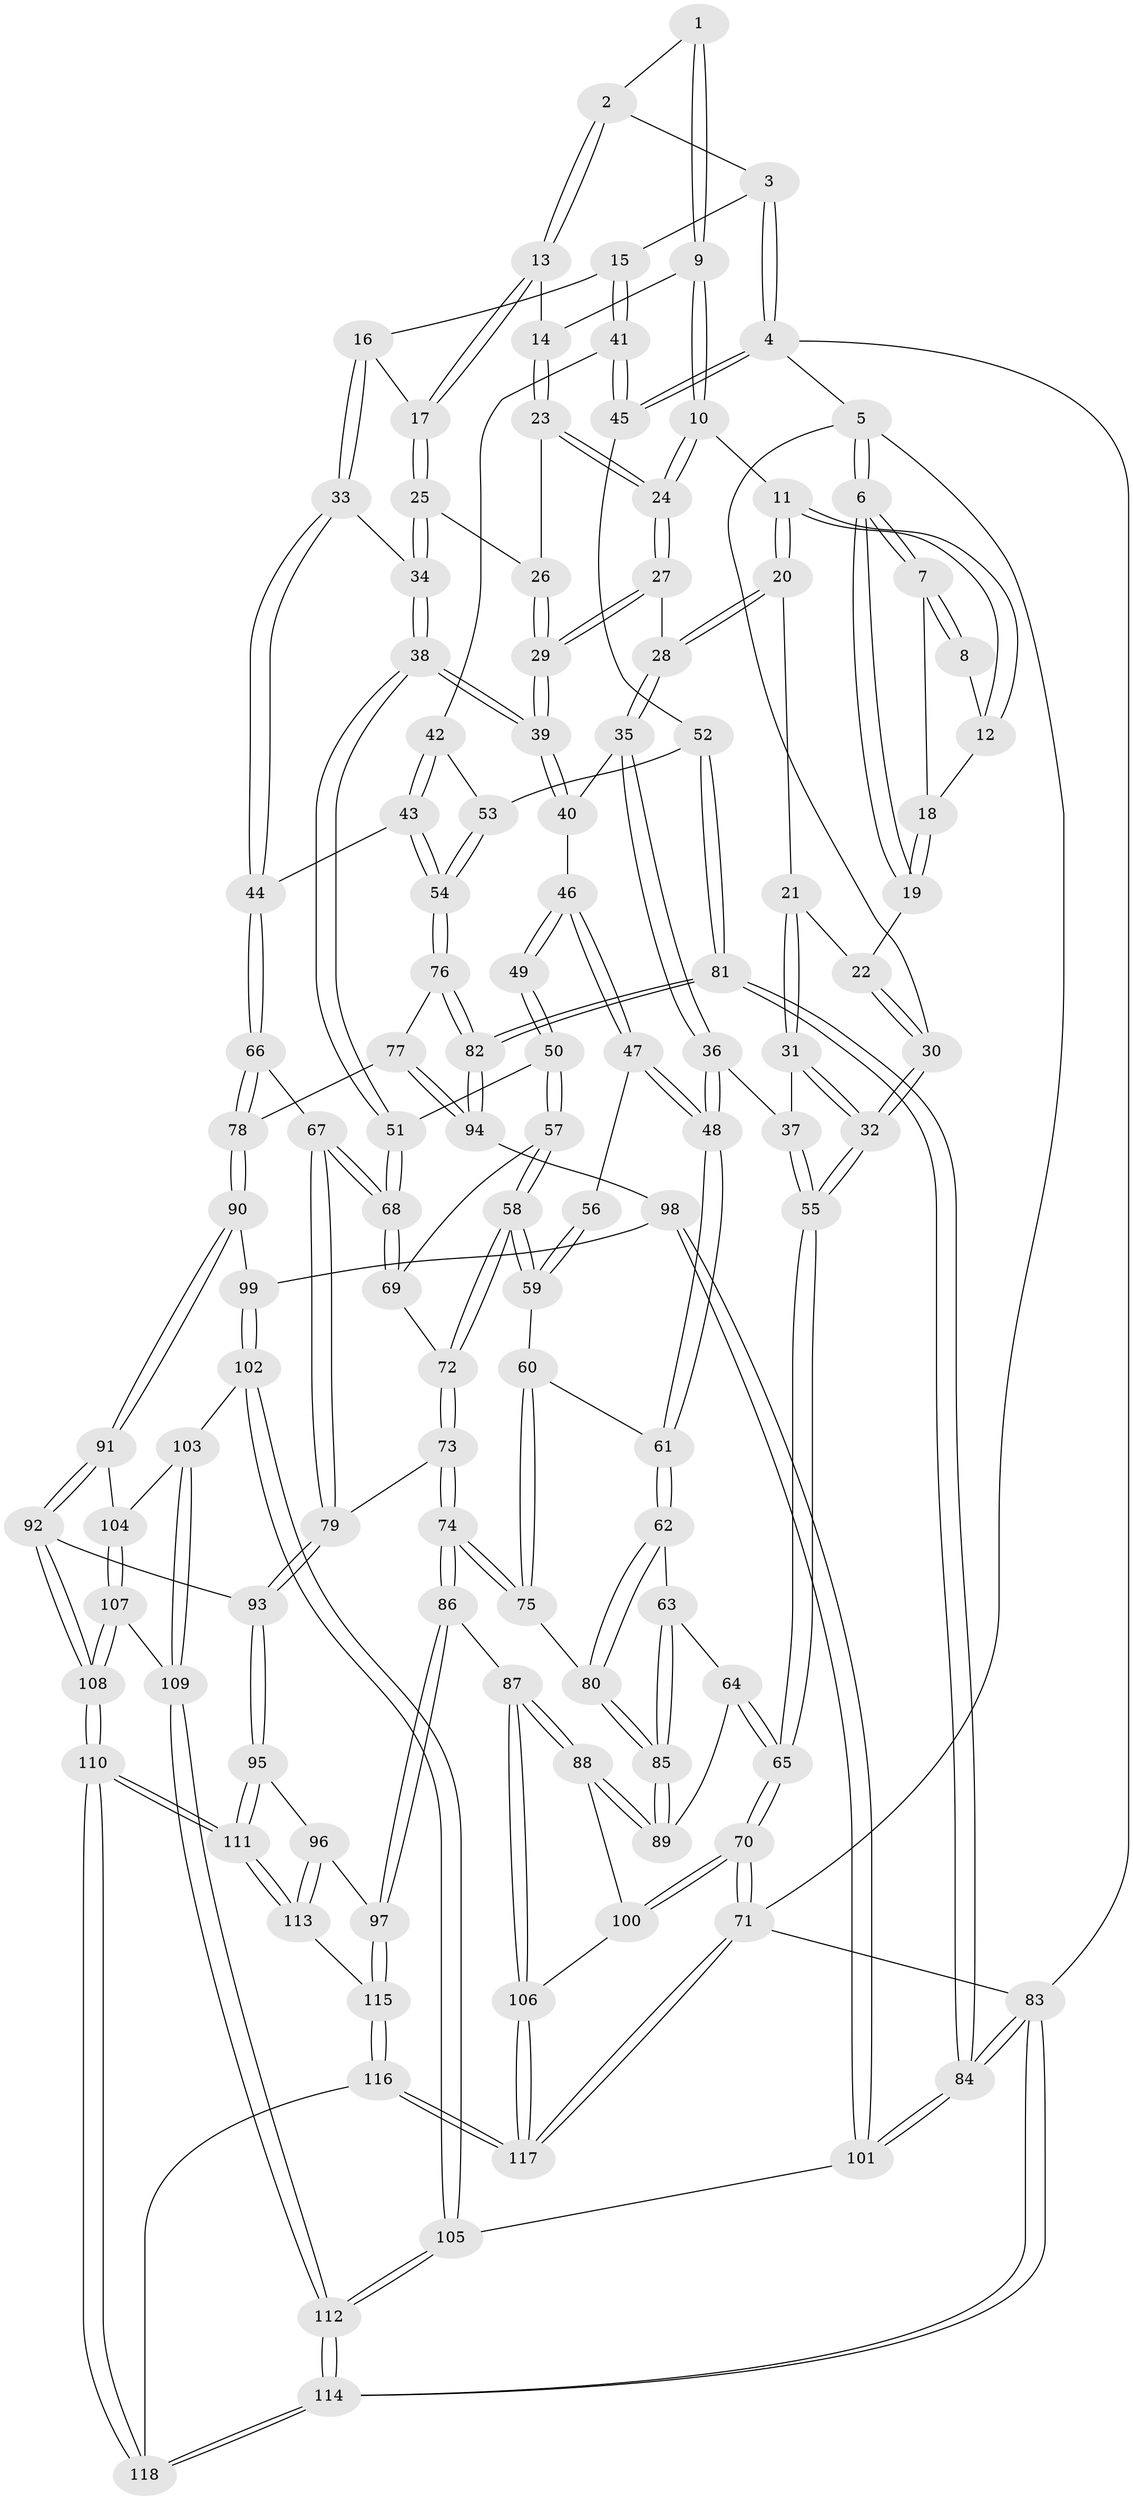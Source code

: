 // Generated by graph-tools (version 1.1) at 2025/38/03/09/25 02:38:30]
// undirected, 118 vertices, 292 edges
graph export_dot {
graph [start="1"]
  node [color=gray90,style=filled];
  1 [pos="+0.41193513351511035+0"];
  2 [pos="+0.6136953571978903+0"];
  3 [pos="+0.6913838697781922+0"];
  4 [pos="+1+0"];
  5 [pos="+0+0"];
  6 [pos="+0+0"];
  7 [pos="+0+0"];
  8 [pos="+0.2916892774411073+0"];
  9 [pos="+0.40607297272767157+0.04436706797234243"];
  10 [pos="+0.3271475723609154+0.13077696738036945"];
  11 [pos="+0.29601973026691214+0.1229870151334372"];
  12 [pos="+0.2597035597939783+0.09402717719171763"];
  13 [pos="+0.5892944414893984+0.02636031836009222"];
  14 [pos="+0.4707378784572264+0.1285541852017325"];
  15 [pos="+0.8089661619508594+0.16178408541282088"];
  16 [pos="+0.7235260602969285+0.1751347359778385"];
  17 [pos="+0.6185870914988799+0.13952537313405797"];
  18 [pos="+0.19504776837834722+0.10953640379557548"];
  19 [pos="+0.17182806895662264+0.15063519273914577"];
  20 [pos="+0.2262687891411157+0.22117369857237829"];
  21 [pos="+0.15946377880988452+0.18691602761564016"];
  22 [pos="+0.1577922393658846+0.17768026942100376"];
  23 [pos="+0.4723887069653483+0.1394125621558982"];
  24 [pos="+0.3456045303425086+0.1705586530877517"];
  25 [pos="+0.5361749556459517+0.2057532461149895"];
  26 [pos="+0.4826379183160179+0.16063103419362768"];
  27 [pos="+0.3482715320306503+0.19648560824401654"];
  28 [pos="+0.24016331082687437+0.23944292188036548"];
  29 [pos="+0.37658367609476245+0.23909210715124318"];
  30 [pos="+0+0"];
  31 [pos="+0.10639171161491176+0.25506001082079033"];
  32 [pos="+0+0.14949419100864794"];
  33 [pos="+0.6004233778567285+0.3406830255062269"];
  34 [pos="+0.5378350284901405+0.30385365223408634"];
  35 [pos="+0.24461419490549238+0.2653610534163853"];
  36 [pos="+0.16273259498558115+0.3603216057611366"];
  37 [pos="+0.12172395803663763+0.3179480628864461"];
  38 [pos="+0.4154716753762552+0.3430513415543191"];
  39 [pos="+0.3815621559781554+0.27210860567060063"];
  40 [pos="+0.2480995477832185+0.26762932614678675"];
  41 [pos="+0.843835019507053+0.18543635878811235"];
  42 [pos="+0.843760002947118+0.19165552373653652"];
  43 [pos="+0.7334182171714645+0.3464337231655811"];
  44 [pos="+0.6368126983512654+0.3920788015098885"];
  45 [pos="+1+0.004512390093505413"];
  46 [pos="+0.28137601014728775+0.3159182970532677"];
  47 [pos="+0.2355376961060891+0.3786324055099582"];
  48 [pos="+0.16831018044331114+0.3823511264990293"];
  49 [pos="+0.3565909317474412+0.3517106302741859"];
  50 [pos="+0.3959157110234252+0.35215599058513786"];
  51 [pos="+0.4140270537822864+0.3453611147242345"];
  52 [pos="+1+0.35964271283420063"];
  53 [pos="+0.8819496737337167+0.2932678704076284"];
  54 [pos="+0.8900439617373039+0.44648555076481844"];
  55 [pos="+0+0.4246716307503628"];
  56 [pos="+0.26880682308763365+0.38746542523652466"];
  57 [pos="+0.33111827601830884+0.4373776275729489"];
  58 [pos="+0.2986598638627605+0.458837703870593"];
  59 [pos="+0.29485189633364756+0.4579418658666252"];
  60 [pos="+0.2749513847460422+0.46377895046635786"];
  61 [pos="+0.15481335157508033+0.4320014891536935"];
  62 [pos="+0.14475700163999083+0.4473186000206544"];
  63 [pos="+0.06642997647187165+0.47911785153396064"];
  64 [pos="+0+0.4858032859653677"];
  65 [pos="+0+0.4735300938632943"];
  66 [pos="+0.6414810183294416+0.4855118731355963"];
  67 [pos="+0.4616632716702339+0.5244943986415063"];
  68 [pos="+0.4557019872977381+0.5118885894580795"];
  69 [pos="+0.3680745217729315+0.47987716128561464"];
  70 [pos="+0+0.6826710695516455"];
  71 [pos="+0+1"];
  72 [pos="+0.31515288328961133+0.4941524915843377"];
  73 [pos="+0.3259335443154571+0.5770286176708035"];
  74 [pos="+0.2875193439722479+0.599614409756452"];
  75 [pos="+0.23257548283968513+0.5599350745615466"];
  76 [pos="+0.9029601358021382+0.4852512706991364"];
  77 [pos="+0.7268333405678263+0.5398351787248616"];
  78 [pos="+0.6898193165403608+0.5410712360110835"];
  79 [pos="+0.43981842058677456+0.566080118682228"];
  80 [pos="+0.21247249350305927+0.5531628707358361"];
  81 [pos="+1+0.5663857707838507"];
  82 [pos="+1+0.5546382897877623"];
  83 [pos="+1+1"];
  84 [pos="+1+1"];
  85 [pos="+0.13376286555512715+0.6134518311616236"];
  86 [pos="+0.2622762915117067+0.7465162268920361"];
  87 [pos="+0.21658117072614147+0.7514052084326093"];
  88 [pos="+0.12035658920138503+0.6828775282415139"];
  89 [pos="+0.12141286994017532+0.6489817870140994"];
  90 [pos="+0.6578178683416733+0.6457333577271879"];
  91 [pos="+0.5728373246199651+0.6953935746559143"];
  92 [pos="+0.4794755049433766+0.7011167106847576"];
  93 [pos="+0.4794248217405384+0.7011050090233089"];
  94 [pos="+0.8394156055983324+0.6949485364468739"];
  95 [pos="+0.4489700806265558+0.7241245007883487"];
  96 [pos="+0.33018769258998454+0.7576035042526029"];
  97 [pos="+0.2873778390352496+0.7621723989523282"];
  98 [pos="+0.8380707862847634+0.6978191846752319"];
  99 [pos="+0.6677970684939948+0.6592682682835637"];
  100 [pos="+0.023978312163279277+0.7068436997709847"];
  101 [pos="+0.8264370731757319+0.7493815400159134"];
  102 [pos="+0.7176916876115437+0.7512445001362755"];
  103 [pos="+0.6621415661858256+0.786790581561233"];
  104 [pos="+0.6010604907235813+0.7761825454394418"];
  105 [pos="+0.764619142050456+0.7896877519198764"];
  106 [pos="+0.10838175814293352+0.8867046204637672"];
  107 [pos="+0.5908431965656402+0.8846482476235692"];
  108 [pos="+0.5651791769707809+0.8916244352320729"];
  109 [pos="+0.6331188048338251+0.8914765033543113"];
  110 [pos="+0.4917389974742446+0.9454384024333965"];
  111 [pos="+0.4608138378332066+0.8900695939033909"];
  112 [pos="+0.7550506328079905+0.9392454817301917"];
  113 [pos="+0.42996646390354926+0.8729350847536738"];
  114 [pos="+1+1"];
  115 [pos="+0.30465438263546346+0.8616494261015331"];
  116 [pos="+0.299181013708953+1"];
  117 [pos="+0+1"];
  118 [pos="+0.4069880335651054+1"];
  1 -- 2;
  1 -- 9;
  1 -- 9;
  2 -- 3;
  2 -- 13;
  2 -- 13;
  3 -- 4;
  3 -- 4;
  3 -- 15;
  4 -- 5;
  4 -- 45;
  4 -- 45;
  4 -- 83;
  5 -- 6;
  5 -- 6;
  5 -- 30;
  5 -- 71;
  6 -- 7;
  6 -- 7;
  6 -- 19;
  6 -- 19;
  7 -- 8;
  7 -- 8;
  7 -- 18;
  8 -- 12;
  9 -- 10;
  9 -- 10;
  9 -- 14;
  10 -- 11;
  10 -- 24;
  10 -- 24;
  11 -- 12;
  11 -- 12;
  11 -- 20;
  11 -- 20;
  12 -- 18;
  13 -- 14;
  13 -- 17;
  13 -- 17;
  14 -- 23;
  14 -- 23;
  15 -- 16;
  15 -- 41;
  15 -- 41;
  16 -- 17;
  16 -- 33;
  16 -- 33;
  17 -- 25;
  17 -- 25;
  18 -- 19;
  18 -- 19;
  19 -- 22;
  20 -- 21;
  20 -- 28;
  20 -- 28;
  21 -- 22;
  21 -- 31;
  21 -- 31;
  22 -- 30;
  22 -- 30;
  23 -- 24;
  23 -- 24;
  23 -- 26;
  24 -- 27;
  24 -- 27;
  25 -- 26;
  25 -- 34;
  25 -- 34;
  26 -- 29;
  26 -- 29;
  27 -- 28;
  27 -- 29;
  27 -- 29;
  28 -- 35;
  28 -- 35;
  29 -- 39;
  29 -- 39;
  30 -- 32;
  30 -- 32;
  31 -- 32;
  31 -- 32;
  31 -- 37;
  32 -- 55;
  32 -- 55;
  33 -- 34;
  33 -- 44;
  33 -- 44;
  34 -- 38;
  34 -- 38;
  35 -- 36;
  35 -- 36;
  35 -- 40;
  36 -- 37;
  36 -- 48;
  36 -- 48;
  37 -- 55;
  37 -- 55;
  38 -- 39;
  38 -- 39;
  38 -- 51;
  38 -- 51;
  39 -- 40;
  39 -- 40;
  40 -- 46;
  41 -- 42;
  41 -- 45;
  41 -- 45;
  42 -- 43;
  42 -- 43;
  42 -- 53;
  43 -- 44;
  43 -- 54;
  43 -- 54;
  44 -- 66;
  44 -- 66;
  45 -- 52;
  46 -- 47;
  46 -- 47;
  46 -- 49;
  46 -- 49;
  47 -- 48;
  47 -- 48;
  47 -- 56;
  48 -- 61;
  48 -- 61;
  49 -- 50;
  49 -- 50;
  50 -- 51;
  50 -- 57;
  50 -- 57;
  51 -- 68;
  51 -- 68;
  52 -- 53;
  52 -- 81;
  52 -- 81;
  53 -- 54;
  53 -- 54;
  54 -- 76;
  54 -- 76;
  55 -- 65;
  55 -- 65;
  56 -- 59;
  56 -- 59;
  57 -- 58;
  57 -- 58;
  57 -- 69;
  58 -- 59;
  58 -- 59;
  58 -- 72;
  58 -- 72;
  59 -- 60;
  60 -- 61;
  60 -- 75;
  60 -- 75;
  61 -- 62;
  61 -- 62;
  62 -- 63;
  62 -- 80;
  62 -- 80;
  63 -- 64;
  63 -- 85;
  63 -- 85;
  64 -- 65;
  64 -- 65;
  64 -- 89;
  65 -- 70;
  65 -- 70;
  66 -- 67;
  66 -- 78;
  66 -- 78;
  67 -- 68;
  67 -- 68;
  67 -- 79;
  67 -- 79;
  68 -- 69;
  68 -- 69;
  69 -- 72;
  70 -- 71;
  70 -- 71;
  70 -- 100;
  70 -- 100;
  71 -- 117;
  71 -- 117;
  71 -- 83;
  72 -- 73;
  72 -- 73;
  73 -- 74;
  73 -- 74;
  73 -- 79;
  74 -- 75;
  74 -- 75;
  74 -- 86;
  74 -- 86;
  75 -- 80;
  76 -- 77;
  76 -- 82;
  76 -- 82;
  77 -- 78;
  77 -- 94;
  77 -- 94;
  78 -- 90;
  78 -- 90;
  79 -- 93;
  79 -- 93;
  80 -- 85;
  80 -- 85;
  81 -- 82;
  81 -- 82;
  81 -- 84;
  81 -- 84;
  82 -- 94;
  82 -- 94;
  83 -- 84;
  83 -- 84;
  83 -- 114;
  83 -- 114;
  84 -- 101;
  84 -- 101;
  85 -- 89;
  85 -- 89;
  86 -- 87;
  86 -- 97;
  86 -- 97;
  87 -- 88;
  87 -- 88;
  87 -- 106;
  87 -- 106;
  88 -- 89;
  88 -- 89;
  88 -- 100;
  90 -- 91;
  90 -- 91;
  90 -- 99;
  91 -- 92;
  91 -- 92;
  91 -- 104;
  92 -- 93;
  92 -- 108;
  92 -- 108;
  93 -- 95;
  93 -- 95;
  94 -- 98;
  95 -- 96;
  95 -- 111;
  95 -- 111;
  96 -- 97;
  96 -- 113;
  96 -- 113;
  97 -- 115;
  97 -- 115;
  98 -- 99;
  98 -- 101;
  98 -- 101;
  99 -- 102;
  99 -- 102;
  100 -- 106;
  101 -- 105;
  102 -- 103;
  102 -- 105;
  102 -- 105;
  103 -- 104;
  103 -- 109;
  103 -- 109;
  104 -- 107;
  104 -- 107;
  105 -- 112;
  105 -- 112;
  106 -- 117;
  106 -- 117;
  107 -- 108;
  107 -- 108;
  107 -- 109;
  108 -- 110;
  108 -- 110;
  109 -- 112;
  109 -- 112;
  110 -- 111;
  110 -- 111;
  110 -- 118;
  110 -- 118;
  111 -- 113;
  111 -- 113;
  112 -- 114;
  112 -- 114;
  113 -- 115;
  114 -- 118;
  114 -- 118;
  115 -- 116;
  115 -- 116;
  116 -- 117;
  116 -- 117;
  116 -- 118;
}
